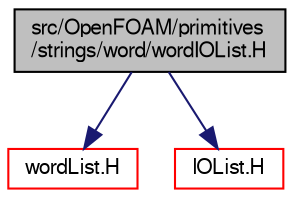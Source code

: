 digraph "src/OpenFOAM/primitives/strings/word/wordIOList.H"
{
  bgcolor="transparent";
  edge [fontname="FreeSans",fontsize="10",labelfontname="FreeSans",labelfontsize="10"];
  node [fontname="FreeSans",fontsize="10",shape=record];
  Node0 [label="src/OpenFOAM/primitives\l/strings/word/wordIOList.H",height=0.2,width=0.4,color="black", fillcolor="grey75", style="filled", fontcolor="black"];
  Node0 -> Node1 [color="midnightblue",fontsize="10",style="solid",fontname="FreeSans"];
  Node1 [label="wordList.H",height=0.2,width=0.4,color="red",URL="$a12623.html"];
  Node0 -> Node49 [color="midnightblue",fontsize="10",style="solid",fontname="FreeSans"];
  Node49 [label="IOList.H",height=0.2,width=0.4,color="red",URL="$a09038.html"];
}
